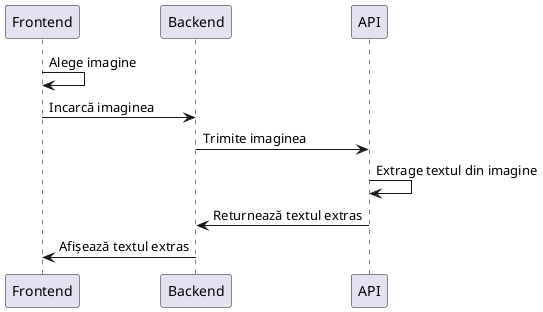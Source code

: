 @startuml

participant "Frontend" as Frontend
participant "Backend" as Backend
participant "API" as API

Frontend -> Frontend: Alege imagine
Frontend -> Backend: Incarcă imaginea
Backend -> API: Trimite imaginea
API -> API: Extrage textul din imagine
API -> Backend: Returnează textul extras
Backend -> Frontend: Afișează textul extras

@enduml